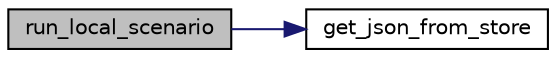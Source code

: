 digraph "run_local_scenario"
{
 // LATEX_PDF_SIZE
  edge [fontname="Helvetica",fontsize="10",labelfontname="Helvetica",labelfontsize="10"];
  node [fontname="Helvetica",fontsize="10",shape=record];
  rankdir="LR";
  Node1 [label="run_local_scenario",height=0.2,width=0.4,color="black", fillcolor="grey75", style="filled", fontcolor="black",tooltip=" "];
  Node1 -> Node2 [color="midnightblue",fontsize="10",style="solid",fontname="Helvetica"];
  Node2 [label="get_json_from_store",height=0.2,width=0.4,color="black", fillcolor="white", style="filled",URL="$d7/dc2/namespacesuppliers_1_1aliexpress.html#a40a23538d7f1db6104ee6a356691e6dc",tooltip=" "];
}
